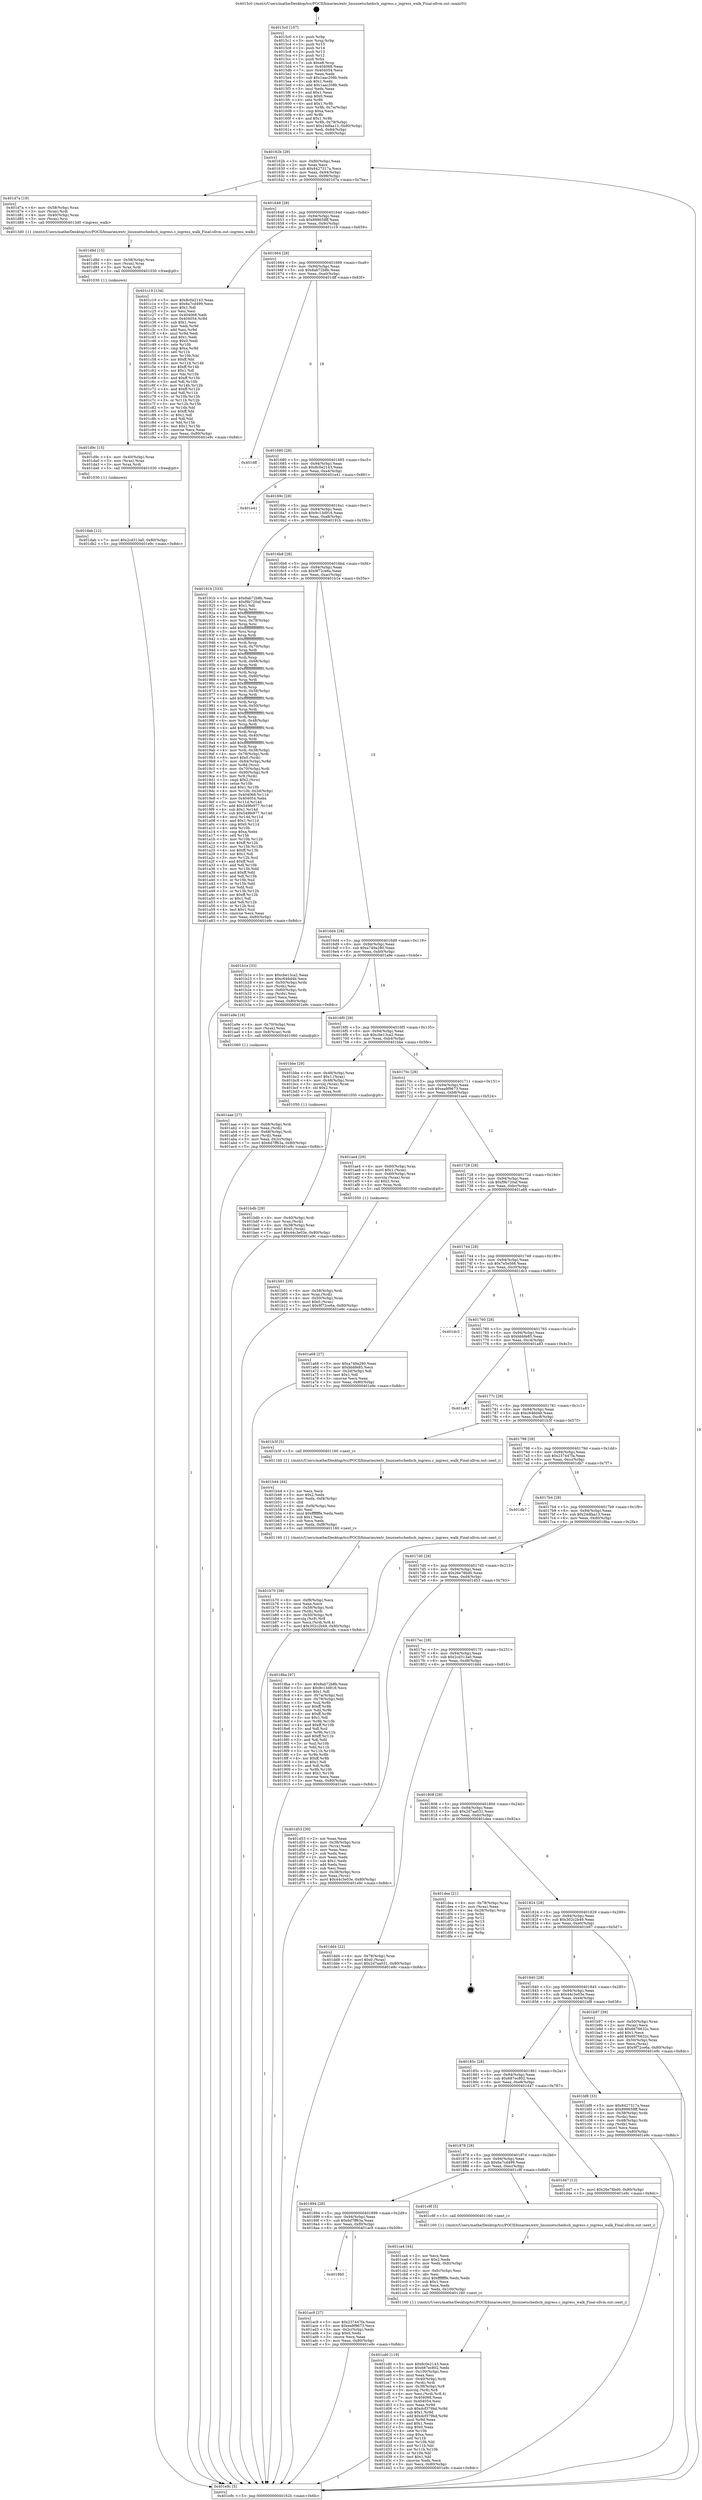 digraph "0x4015c0" {
  label = "0x4015c0 (/mnt/c/Users/mathe/Desktop/tcc/POCII/binaries/extr_linuxnetschedsch_ingress.c_ingress_walk_Final-ollvm.out::main(0))"
  labelloc = "t"
  node[shape=record]

  Entry [label="",width=0.3,height=0.3,shape=circle,fillcolor=black,style=filled]
  "0x40162b" [label="{
     0x40162b [29]\l
     | [instrs]\l
     &nbsp;&nbsp;0x40162b \<+3\>: mov -0x80(%rbp),%eax\l
     &nbsp;&nbsp;0x40162e \<+2\>: mov %eax,%ecx\l
     &nbsp;&nbsp;0x401630 \<+6\>: sub $0x8427317a,%ecx\l
     &nbsp;&nbsp;0x401636 \<+6\>: mov %eax,-0x94(%rbp)\l
     &nbsp;&nbsp;0x40163c \<+6\>: mov %ecx,-0x98(%rbp)\l
     &nbsp;&nbsp;0x401642 \<+6\>: je 0000000000401d7a \<main+0x7ba\>\l
  }"]
  "0x401d7a" [label="{
     0x401d7a [19]\l
     | [instrs]\l
     &nbsp;&nbsp;0x401d7a \<+4\>: mov -0x58(%rbp),%rax\l
     &nbsp;&nbsp;0x401d7e \<+3\>: mov (%rax),%rdi\l
     &nbsp;&nbsp;0x401d81 \<+4\>: mov -0x40(%rbp),%rax\l
     &nbsp;&nbsp;0x401d85 \<+3\>: mov (%rax),%rsi\l
     &nbsp;&nbsp;0x401d88 \<+5\>: call 00000000004013d0 \<ingress_walk\>\l
     | [calls]\l
     &nbsp;&nbsp;0x4013d0 \{1\} (/mnt/c/Users/mathe/Desktop/tcc/POCII/binaries/extr_linuxnetschedsch_ingress.c_ingress_walk_Final-ollvm.out::ingress_walk)\l
  }"]
  "0x401648" [label="{
     0x401648 [28]\l
     | [instrs]\l
     &nbsp;&nbsp;0x401648 \<+5\>: jmp 000000000040164d \<main+0x8d\>\l
     &nbsp;&nbsp;0x40164d \<+6\>: mov -0x94(%rbp),%eax\l
     &nbsp;&nbsp;0x401653 \<+5\>: sub $0x899659ff,%eax\l
     &nbsp;&nbsp;0x401658 \<+6\>: mov %eax,-0x9c(%rbp)\l
     &nbsp;&nbsp;0x40165e \<+6\>: je 0000000000401c19 \<main+0x659\>\l
  }"]
  Exit [label="",width=0.3,height=0.3,shape=circle,fillcolor=black,style=filled,peripheries=2]
  "0x401c19" [label="{
     0x401c19 [134]\l
     | [instrs]\l
     &nbsp;&nbsp;0x401c19 \<+5\>: mov $0x8c0e2143,%eax\l
     &nbsp;&nbsp;0x401c1e \<+5\>: mov $0x6a7cd499,%ecx\l
     &nbsp;&nbsp;0x401c23 \<+2\>: mov $0x1,%dl\l
     &nbsp;&nbsp;0x401c25 \<+2\>: xor %esi,%esi\l
     &nbsp;&nbsp;0x401c27 \<+7\>: mov 0x404068,%edi\l
     &nbsp;&nbsp;0x401c2e \<+8\>: mov 0x404054,%r8d\l
     &nbsp;&nbsp;0x401c36 \<+3\>: sub $0x1,%esi\l
     &nbsp;&nbsp;0x401c39 \<+3\>: mov %edi,%r9d\l
     &nbsp;&nbsp;0x401c3c \<+3\>: add %esi,%r9d\l
     &nbsp;&nbsp;0x401c3f \<+4\>: imul %r9d,%edi\l
     &nbsp;&nbsp;0x401c43 \<+3\>: and $0x1,%edi\l
     &nbsp;&nbsp;0x401c46 \<+3\>: cmp $0x0,%edi\l
     &nbsp;&nbsp;0x401c49 \<+4\>: sete %r10b\l
     &nbsp;&nbsp;0x401c4d \<+4\>: cmp $0xa,%r8d\l
     &nbsp;&nbsp;0x401c51 \<+4\>: setl %r11b\l
     &nbsp;&nbsp;0x401c55 \<+3\>: mov %r10b,%bl\l
     &nbsp;&nbsp;0x401c58 \<+3\>: xor $0xff,%bl\l
     &nbsp;&nbsp;0x401c5b \<+3\>: mov %r11b,%r14b\l
     &nbsp;&nbsp;0x401c5e \<+4\>: xor $0xff,%r14b\l
     &nbsp;&nbsp;0x401c62 \<+3\>: xor $0x1,%dl\l
     &nbsp;&nbsp;0x401c65 \<+3\>: mov %bl,%r15b\l
     &nbsp;&nbsp;0x401c68 \<+4\>: and $0xff,%r15b\l
     &nbsp;&nbsp;0x401c6c \<+3\>: and %dl,%r10b\l
     &nbsp;&nbsp;0x401c6f \<+3\>: mov %r14b,%r12b\l
     &nbsp;&nbsp;0x401c72 \<+4\>: and $0xff,%r12b\l
     &nbsp;&nbsp;0x401c76 \<+3\>: and %dl,%r11b\l
     &nbsp;&nbsp;0x401c79 \<+3\>: or %r10b,%r15b\l
     &nbsp;&nbsp;0x401c7c \<+3\>: or %r11b,%r12b\l
     &nbsp;&nbsp;0x401c7f \<+3\>: xor %r12b,%r15b\l
     &nbsp;&nbsp;0x401c82 \<+3\>: or %r14b,%bl\l
     &nbsp;&nbsp;0x401c85 \<+3\>: xor $0xff,%bl\l
     &nbsp;&nbsp;0x401c88 \<+3\>: or $0x1,%dl\l
     &nbsp;&nbsp;0x401c8b \<+2\>: and %dl,%bl\l
     &nbsp;&nbsp;0x401c8d \<+3\>: or %bl,%r15b\l
     &nbsp;&nbsp;0x401c90 \<+4\>: test $0x1,%r15b\l
     &nbsp;&nbsp;0x401c94 \<+3\>: cmovne %ecx,%eax\l
     &nbsp;&nbsp;0x401c97 \<+3\>: mov %eax,-0x80(%rbp)\l
     &nbsp;&nbsp;0x401c9a \<+5\>: jmp 0000000000401e9c \<main+0x8dc\>\l
  }"]
  "0x401664" [label="{
     0x401664 [28]\l
     | [instrs]\l
     &nbsp;&nbsp;0x401664 \<+5\>: jmp 0000000000401669 \<main+0xa9\>\l
     &nbsp;&nbsp;0x401669 \<+6\>: mov -0x94(%rbp),%eax\l
     &nbsp;&nbsp;0x40166f \<+5\>: sub $0x8ab72b8b,%eax\l
     &nbsp;&nbsp;0x401674 \<+6\>: mov %eax,-0xa0(%rbp)\l
     &nbsp;&nbsp;0x40167a \<+6\>: je 0000000000401dff \<main+0x83f\>\l
  }"]
  "0x401dab" [label="{
     0x401dab [12]\l
     | [instrs]\l
     &nbsp;&nbsp;0x401dab \<+7\>: movl $0x2cd313a0,-0x80(%rbp)\l
     &nbsp;&nbsp;0x401db2 \<+5\>: jmp 0000000000401e9c \<main+0x8dc\>\l
  }"]
  "0x401dff" [label="{
     0x401dff\l
  }", style=dashed]
  "0x401680" [label="{
     0x401680 [28]\l
     | [instrs]\l
     &nbsp;&nbsp;0x401680 \<+5\>: jmp 0000000000401685 \<main+0xc5\>\l
     &nbsp;&nbsp;0x401685 \<+6\>: mov -0x94(%rbp),%eax\l
     &nbsp;&nbsp;0x40168b \<+5\>: sub $0x8c0e2143,%eax\l
     &nbsp;&nbsp;0x401690 \<+6\>: mov %eax,-0xa4(%rbp)\l
     &nbsp;&nbsp;0x401696 \<+6\>: je 0000000000401e41 \<main+0x881\>\l
  }"]
  "0x401d9c" [label="{
     0x401d9c [15]\l
     | [instrs]\l
     &nbsp;&nbsp;0x401d9c \<+4\>: mov -0x40(%rbp),%rax\l
     &nbsp;&nbsp;0x401da0 \<+3\>: mov (%rax),%rax\l
     &nbsp;&nbsp;0x401da3 \<+3\>: mov %rax,%rdi\l
     &nbsp;&nbsp;0x401da6 \<+5\>: call 0000000000401030 \<free@plt\>\l
     | [calls]\l
     &nbsp;&nbsp;0x401030 \{1\} (unknown)\l
  }"]
  "0x401e41" [label="{
     0x401e41\l
  }", style=dashed]
  "0x40169c" [label="{
     0x40169c [28]\l
     | [instrs]\l
     &nbsp;&nbsp;0x40169c \<+5\>: jmp 00000000004016a1 \<main+0xe1\>\l
     &nbsp;&nbsp;0x4016a1 \<+6\>: mov -0x94(%rbp),%eax\l
     &nbsp;&nbsp;0x4016a7 \<+5\>: sub $0x9c13d916,%eax\l
     &nbsp;&nbsp;0x4016ac \<+6\>: mov %eax,-0xa8(%rbp)\l
     &nbsp;&nbsp;0x4016b2 \<+6\>: je 000000000040191b \<main+0x35b\>\l
  }"]
  "0x401d8d" [label="{
     0x401d8d [15]\l
     | [instrs]\l
     &nbsp;&nbsp;0x401d8d \<+4\>: mov -0x58(%rbp),%rax\l
     &nbsp;&nbsp;0x401d91 \<+3\>: mov (%rax),%rax\l
     &nbsp;&nbsp;0x401d94 \<+3\>: mov %rax,%rdi\l
     &nbsp;&nbsp;0x401d97 \<+5\>: call 0000000000401030 \<free@plt\>\l
     | [calls]\l
     &nbsp;&nbsp;0x401030 \{1\} (unknown)\l
  }"]
  "0x40191b" [label="{
     0x40191b [333]\l
     | [instrs]\l
     &nbsp;&nbsp;0x40191b \<+5\>: mov $0x8ab72b8b,%eax\l
     &nbsp;&nbsp;0x401920 \<+5\>: mov $0xf9b720af,%ecx\l
     &nbsp;&nbsp;0x401925 \<+2\>: mov $0x1,%dl\l
     &nbsp;&nbsp;0x401927 \<+3\>: mov %rsp,%rsi\l
     &nbsp;&nbsp;0x40192a \<+4\>: add $0xfffffffffffffff0,%rsi\l
     &nbsp;&nbsp;0x40192e \<+3\>: mov %rsi,%rsp\l
     &nbsp;&nbsp;0x401931 \<+4\>: mov %rsi,-0x78(%rbp)\l
     &nbsp;&nbsp;0x401935 \<+3\>: mov %rsp,%rsi\l
     &nbsp;&nbsp;0x401938 \<+4\>: add $0xfffffffffffffff0,%rsi\l
     &nbsp;&nbsp;0x40193c \<+3\>: mov %rsi,%rsp\l
     &nbsp;&nbsp;0x40193f \<+3\>: mov %rsp,%rdi\l
     &nbsp;&nbsp;0x401942 \<+4\>: add $0xfffffffffffffff0,%rdi\l
     &nbsp;&nbsp;0x401946 \<+3\>: mov %rdi,%rsp\l
     &nbsp;&nbsp;0x401949 \<+4\>: mov %rdi,-0x70(%rbp)\l
     &nbsp;&nbsp;0x40194d \<+3\>: mov %rsp,%rdi\l
     &nbsp;&nbsp;0x401950 \<+4\>: add $0xfffffffffffffff0,%rdi\l
     &nbsp;&nbsp;0x401954 \<+3\>: mov %rdi,%rsp\l
     &nbsp;&nbsp;0x401957 \<+4\>: mov %rdi,-0x68(%rbp)\l
     &nbsp;&nbsp;0x40195b \<+3\>: mov %rsp,%rdi\l
     &nbsp;&nbsp;0x40195e \<+4\>: add $0xfffffffffffffff0,%rdi\l
     &nbsp;&nbsp;0x401962 \<+3\>: mov %rdi,%rsp\l
     &nbsp;&nbsp;0x401965 \<+4\>: mov %rdi,-0x60(%rbp)\l
     &nbsp;&nbsp;0x401969 \<+3\>: mov %rsp,%rdi\l
     &nbsp;&nbsp;0x40196c \<+4\>: add $0xfffffffffffffff0,%rdi\l
     &nbsp;&nbsp;0x401970 \<+3\>: mov %rdi,%rsp\l
     &nbsp;&nbsp;0x401973 \<+4\>: mov %rdi,-0x58(%rbp)\l
     &nbsp;&nbsp;0x401977 \<+3\>: mov %rsp,%rdi\l
     &nbsp;&nbsp;0x40197a \<+4\>: add $0xfffffffffffffff0,%rdi\l
     &nbsp;&nbsp;0x40197e \<+3\>: mov %rdi,%rsp\l
     &nbsp;&nbsp;0x401981 \<+4\>: mov %rdi,-0x50(%rbp)\l
     &nbsp;&nbsp;0x401985 \<+3\>: mov %rsp,%rdi\l
     &nbsp;&nbsp;0x401988 \<+4\>: add $0xfffffffffffffff0,%rdi\l
     &nbsp;&nbsp;0x40198c \<+3\>: mov %rdi,%rsp\l
     &nbsp;&nbsp;0x40198f \<+4\>: mov %rdi,-0x48(%rbp)\l
     &nbsp;&nbsp;0x401993 \<+3\>: mov %rsp,%rdi\l
     &nbsp;&nbsp;0x401996 \<+4\>: add $0xfffffffffffffff0,%rdi\l
     &nbsp;&nbsp;0x40199a \<+3\>: mov %rdi,%rsp\l
     &nbsp;&nbsp;0x40199d \<+4\>: mov %rdi,-0x40(%rbp)\l
     &nbsp;&nbsp;0x4019a1 \<+3\>: mov %rsp,%rdi\l
     &nbsp;&nbsp;0x4019a4 \<+4\>: add $0xfffffffffffffff0,%rdi\l
     &nbsp;&nbsp;0x4019a8 \<+3\>: mov %rdi,%rsp\l
     &nbsp;&nbsp;0x4019ab \<+4\>: mov %rdi,-0x38(%rbp)\l
     &nbsp;&nbsp;0x4019af \<+4\>: mov -0x78(%rbp),%rdi\l
     &nbsp;&nbsp;0x4019b3 \<+6\>: movl $0x0,(%rdi)\l
     &nbsp;&nbsp;0x4019b9 \<+7\>: mov -0x84(%rbp),%r8d\l
     &nbsp;&nbsp;0x4019c0 \<+3\>: mov %r8d,(%rsi)\l
     &nbsp;&nbsp;0x4019c3 \<+4\>: mov -0x70(%rbp),%rdi\l
     &nbsp;&nbsp;0x4019c7 \<+7\>: mov -0x90(%rbp),%r9\l
     &nbsp;&nbsp;0x4019ce \<+3\>: mov %r9,(%rdi)\l
     &nbsp;&nbsp;0x4019d1 \<+3\>: cmpl $0x2,(%rsi)\l
     &nbsp;&nbsp;0x4019d4 \<+4\>: setne %r10b\l
     &nbsp;&nbsp;0x4019d8 \<+4\>: and $0x1,%r10b\l
     &nbsp;&nbsp;0x4019dc \<+4\>: mov %r10b,-0x2d(%rbp)\l
     &nbsp;&nbsp;0x4019e0 \<+8\>: mov 0x404068,%r11d\l
     &nbsp;&nbsp;0x4019e8 \<+7\>: mov 0x404054,%ebx\l
     &nbsp;&nbsp;0x4019ef \<+3\>: mov %r11d,%r14d\l
     &nbsp;&nbsp;0x4019f2 \<+7\>: add $0x549fe977,%r14d\l
     &nbsp;&nbsp;0x4019f9 \<+4\>: sub $0x1,%r14d\l
     &nbsp;&nbsp;0x4019fd \<+7\>: sub $0x549fe977,%r14d\l
     &nbsp;&nbsp;0x401a04 \<+4\>: imul %r14d,%r11d\l
     &nbsp;&nbsp;0x401a08 \<+4\>: and $0x1,%r11d\l
     &nbsp;&nbsp;0x401a0c \<+4\>: cmp $0x0,%r11d\l
     &nbsp;&nbsp;0x401a10 \<+4\>: sete %r10b\l
     &nbsp;&nbsp;0x401a14 \<+3\>: cmp $0xa,%ebx\l
     &nbsp;&nbsp;0x401a17 \<+4\>: setl %r15b\l
     &nbsp;&nbsp;0x401a1b \<+3\>: mov %r10b,%r12b\l
     &nbsp;&nbsp;0x401a1e \<+4\>: xor $0xff,%r12b\l
     &nbsp;&nbsp;0x401a22 \<+3\>: mov %r15b,%r13b\l
     &nbsp;&nbsp;0x401a25 \<+4\>: xor $0xff,%r13b\l
     &nbsp;&nbsp;0x401a29 \<+3\>: xor $0x1,%dl\l
     &nbsp;&nbsp;0x401a2c \<+3\>: mov %r12b,%sil\l
     &nbsp;&nbsp;0x401a2f \<+4\>: and $0xff,%sil\l
     &nbsp;&nbsp;0x401a33 \<+3\>: and %dl,%r10b\l
     &nbsp;&nbsp;0x401a36 \<+3\>: mov %r13b,%dil\l
     &nbsp;&nbsp;0x401a39 \<+4\>: and $0xff,%dil\l
     &nbsp;&nbsp;0x401a3d \<+3\>: and %dl,%r15b\l
     &nbsp;&nbsp;0x401a40 \<+3\>: or %r10b,%sil\l
     &nbsp;&nbsp;0x401a43 \<+3\>: or %r15b,%dil\l
     &nbsp;&nbsp;0x401a46 \<+3\>: xor %dil,%sil\l
     &nbsp;&nbsp;0x401a49 \<+3\>: or %r13b,%r12b\l
     &nbsp;&nbsp;0x401a4c \<+4\>: xor $0xff,%r12b\l
     &nbsp;&nbsp;0x401a50 \<+3\>: or $0x1,%dl\l
     &nbsp;&nbsp;0x401a53 \<+3\>: and %dl,%r12b\l
     &nbsp;&nbsp;0x401a56 \<+3\>: or %r12b,%sil\l
     &nbsp;&nbsp;0x401a59 \<+4\>: test $0x1,%sil\l
     &nbsp;&nbsp;0x401a5d \<+3\>: cmovne %ecx,%eax\l
     &nbsp;&nbsp;0x401a60 \<+3\>: mov %eax,-0x80(%rbp)\l
     &nbsp;&nbsp;0x401a63 \<+5\>: jmp 0000000000401e9c \<main+0x8dc\>\l
  }"]
  "0x4016b8" [label="{
     0x4016b8 [28]\l
     | [instrs]\l
     &nbsp;&nbsp;0x4016b8 \<+5\>: jmp 00000000004016bd \<main+0xfd\>\l
     &nbsp;&nbsp;0x4016bd \<+6\>: mov -0x94(%rbp),%eax\l
     &nbsp;&nbsp;0x4016c3 \<+5\>: sub $0x9f72ce6a,%eax\l
     &nbsp;&nbsp;0x4016c8 \<+6\>: mov %eax,-0xac(%rbp)\l
     &nbsp;&nbsp;0x4016ce \<+6\>: je 0000000000401b1e \<main+0x55e\>\l
  }"]
  "0x401cd0" [label="{
     0x401cd0 [119]\l
     | [instrs]\l
     &nbsp;&nbsp;0x401cd0 \<+5\>: mov $0x8c0e2143,%ecx\l
     &nbsp;&nbsp;0x401cd5 \<+5\>: mov $0x687ec802,%edx\l
     &nbsp;&nbsp;0x401cda \<+6\>: mov -0x100(%rbp),%esi\l
     &nbsp;&nbsp;0x401ce0 \<+3\>: imul %eax,%esi\l
     &nbsp;&nbsp;0x401ce3 \<+4\>: mov -0x40(%rbp),%rdi\l
     &nbsp;&nbsp;0x401ce7 \<+3\>: mov (%rdi),%rdi\l
     &nbsp;&nbsp;0x401cea \<+4\>: mov -0x38(%rbp),%r8\l
     &nbsp;&nbsp;0x401cee \<+3\>: movslq (%r8),%r8\l
     &nbsp;&nbsp;0x401cf1 \<+4\>: mov %esi,(%rdi,%r8,4)\l
     &nbsp;&nbsp;0x401cf5 \<+7\>: mov 0x404068,%eax\l
     &nbsp;&nbsp;0x401cfc \<+7\>: mov 0x404054,%esi\l
     &nbsp;&nbsp;0x401d03 \<+3\>: mov %eax,%r9d\l
     &nbsp;&nbsp;0x401d06 \<+7\>: sub $0xdcf379bd,%r9d\l
     &nbsp;&nbsp;0x401d0d \<+4\>: sub $0x1,%r9d\l
     &nbsp;&nbsp;0x401d11 \<+7\>: add $0xdcf379bd,%r9d\l
     &nbsp;&nbsp;0x401d18 \<+4\>: imul %r9d,%eax\l
     &nbsp;&nbsp;0x401d1c \<+3\>: and $0x1,%eax\l
     &nbsp;&nbsp;0x401d1f \<+3\>: cmp $0x0,%eax\l
     &nbsp;&nbsp;0x401d22 \<+4\>: sete %r10b\l
     &nbsp;&nbsp;0x401d26 \<+3\>: cmp $0xa,%esi\l
     &nbsp;&nbsp;0x401d29 \<+4\>: setl %r11b\l
     &nbsp;&nbsp;0x401d2d \<+3\>: mov %r10b,%bl\l
     &nbsp;&nbsp;0x401d30 \<+3\>: and %r11b,%bl\l
     &nbsp;&nbsp;0x401d33 \<+3\>: xor %r11b,%r10b\l
     &nbsp;&nbsp;0x401d36 \<+3\>: or %r10b,%bl\l
     &nbsp;&nbsp;0x401d39 \<+3\>: test $0x1,%bl\l
     &nbsp;&nbsp;0x401d3c \<+3\>: cmovne %edx,%ecx\l
     &nbsp;&nbsp;0x401d3f \<+3\>: mov %ecx,-0x80(%rbp)\l
     &nbsp;&nbsp;0x401d42 \<+5\>: jmp 0000000000401e9c \<main+0x8dc\>\l
  }"]
  "0x401b1e" [label="{
     0x401b1e [33]\l
     | [instrs]\l
     &nbsp;&nbsp;0x401b1e \<+5\>: mov $0xcbe13ca2,%eax\l
     &nbsp;&nbsp;0x401b23 \<+5\>: mov $0xc646d4b,%ecx\l
     &nbsp;&nbsp;0x401b28 \<+4\>: mov -0x50(%rbp),%rdx\l
     &nbsp;&nbsp;0x401b2c \<+2\>: mov (%rdx),%esi\l
     &nbsp;&nbsp;0x401b2e \<+4\>: mov -0x60(%rbp),%rdx\l
     &nbsp;&nbsp;0x401b32 \<+2\>: cmp (%rdx),%esi\l
     &nbsp;&nbsp;0x401b34 \<+3\>: cmovl %ecx,%eax\l
     &nbsp;&nbsp;0x401b37 \<+3\>: mov %eax,-0x80(%rbp)\l
     &nbsp;&nbsp;0x401b3a \<+5\>: jmp 0000000000401e9c \<main+0x8dc\>\l
  }"]
  "0x4016d4" [label="{
     0x4016d4 [28]\l
     | [instrs]\l
     &nbsp;&nbsp;0x4016d4 \<+5\>: jmp 00000000004016d9 \<main+0x119\>\l
     &nbsp;&nbsp;0x4016d9 \<+6\>: mov -0x94(%rbp),%eax\l
     &nbsp;&nbsp;0x4016df \<+5\>: sub $0xa749a280,%eax\l
     &nbsp;&nbsp;0x4016e4 \<+6\>: mov %eax,-0xb0(%rbp)\l
     &nbsp;&nbsp;0x4016ea \<+6\>: je 0000000000401a9e \<main+0x4de\>\l
  }"]
  "0x401ca4" [label="{
     0x401ca4 [44]\l
     | [instrs]\l
     &nbsp;&nbsp;0x401ca4 \<+2\>: xor %ecx,%ecx\l
     &nbsp;&nbsp;0x401ca6 \<+5\>: mov $0x2,%edx\l
     &nbsp;&nbsp;0x401cab \<+6\>: mov %edx,-0xfc(%rbp)\l
     &nbsp;&nbsp;0x401cb1 \<+1\>: cltd\l
     &nbsp;&nbsp;0x401cb2 \<+6\>: mov -0xfc(%rbp),%esi\l
     &nbsp;&nbsp;0x401cb8 \<+2\>: idiv %esi\l
     &nbsp;&nbsp;0x401cba \<+6\>: imul $0xfffffffe,%edx,%edx\l
     &nbsp;&nbsp;0x401cc0 \<+3\>: sub $0x1,%ecx\l
     &nbsp;&nbsp;0x401cc3 \<+2\>: sub %ecx,%edx\l
     &nbsp;&nbsp;0x401cc5 \<+6\>: mov %edx,-0x100(%rbp)\l
     &nbsp;&nbsp;0x401ccb \<+5\>: call 0000000000401160 \<next_i\>\l
     | [calls]\l
     &nbsp;&nbsp;0x401160 \{1\} (/mnt/c/Users/mathe/Desktop/tcc/POCII/binaries/extr_linuxnetschedsch_ingress.c_ingress_walk_Final-ollvm.out::next_i)\l
  }"]
  "0x401a9e" [label="{
     0x401a9e [16]\l
     | [instrs]\l
     &nbsp;&nbsp;0x401a9e \<+4\>: mov -0x70(%rbp),%rax\l
     &nbsp;&nbsp;0x401aa2 \<+3\>: mov (%rax),%rax\l
     &nbsp;&nbsp;0x401aa5 \<+4\>: mov 0x8(%rax),%rdi\l
     &nbsp;&nbsp;0x401aa9 \<+5\>: call 0000000000401060 \<atoi@plt\>\l
     | [calls]\l
     &nbsp;&nbsp;0x401060 \{1\} (unknown)\l
  }"]
  "0x4016f0" [label="{
     0x4016f0 [28]\l
     | [instrs]\l
     &nbsp;&nbsp;0x4016f0 \<+5\>: jmp 00000000004016f5 \<main+0x135\>\l
     &nbsp;&nbsp;0x4016f5 \<+6\>: mov -0x94(%rbp),%eax\l
     &nbsp;&nbsp;0x4016fb \<+5\>: sub $0xcbe13ca2,%eax\l
     &nbsp;&nbsp;0x401700 \<+6\>: mov %eax,-0xb4(%rbp)\l
     &nbsp;&nbsp;0x401706 \<+6\>: je 0000000000401bbe \<main+0x5fe\>\l
  }"]
  "0x401bdb" [label="{
     0x401bdb [29]\l
     | [instrs]\l
     &nbsp;&nbsp;0x401bdb \<+4\>: mov -0x40(%rbp),%rdi\l
     &nbsp;&nbsp;0x401bdf \<+3\>: mov %rax,(%rdi)\l
     &nbsp;&nbsp;0x401be2 \<+4\>: mov -0x38(%rbp),%rax\l
     &nbsp;&nbsp;0x401be6 \<+6\>: movl $0x0,(%rax)\l
     &nbsp;&nbsp;0x401bec \<+7\>: movl $0x44c3e03e,-0x80(%rbp)\l
     &nbsp;&nbsp;0x401bf3 \<+5\>: jmp 0000000000401e9c \<main+0x8dc\>\l
  }"]
  "0x401bbe" [label="{
     0x401bbe [29]\l
     | [instrs]\l
     &nbsp;&nbsp;0x401bbe \<+4\>: mov -0x48(%rbp),%rax\l
     &nbsp;&nbsp;0x401bc2 \<+6\>: movl $0x1,(%rax)\l
     &nbsp;&nbsp;0x401bc8 \<+4\>: mov -0x48(%rbp),%rax\l
     &nbsp;&nbsp;0x401bcc \<+3\>: movslq (%rax),%rax\l
     &nbsp;&nbsp;0x401bcf \<+4\>: shl $0x2,%rax\l
     &nbsp;&nbsp;0x401bd3 \<+3\>: mov %rax,%rdi\l
     &nbsp;&nbsp;0x401bd6 \<+5\>: call 0000000000401050 \<malloc@plt\>\l
     | [calls]\l
     &nbsp;&nbsp;0x401050 \{1\} (unknown)\l
  }"]
  "0x40170c" [label="{
     0x40170c [28]\l
     | [instrs]\l
     &nbsp;&nbsp;0x40170c \<+5\>: jmp 0000000000401711 \<main+0x151\>\l
     &nbsp;&nbsp;0x401711 \<+6\>: mov -0x94(%rbp),%eax\l
     &nbsp;&nbsp;0x401717 \<+5\>: sub $0xea9f9673,%eax\l
     &nbsp;&nbsp;0x40171c \<+6\>: mov %eax,-0xb8(%rbp)\l
     &nbsp;&nbsp;0x401722 \<+6\>: je 0000000000401ae4 \<main+0x524\>\l
  }"]
  "0x401b70" [label="{
     0x401b70 [39]\l
     | [instrs]\l
     &nbsp;&nbsp;0x401b70 \<+6\>: mov -0xf8(%rbp),%ecx\l
     &nbsp;&nbsp;0x401b76 \<+3\>: imul %eax,%ecx\l
     &nbsp;&nbsp;0x401b79 \<+4\>: mov -0x58(%rbp),%rdi\l
     &nbsp;&nbsp;0x401b7d \<+3\>: mov (%rdi),%rdi\l
     &nbsp;&nbsp;0x401b80 \<+4\>: mov -0x50(%rbp),%r8\l
     &nbsp;&nbsp;0x401b84 \<+3\>: movslq (%r8),%r8\l
     &nbsp;&nbsp;0x401b87 \<+4\>: mov %ecx,(%rdi,%r8,4)\l
     &nbsp;&nbsp;0x401b8b \<+7\>: movl $0x302c2b49,-0x80(%rbp)\l
     &nbsp;&nbsp;0x401b92 \<+5\>: jmp 0000000000401e9c \<main+0x8dc\>\l
  }"]
  "0x401ae4" [label="{
     0x401ae4 [29]\l
     | [instrs]\l
     &nbsp;&nbsp;0x401ae4 \<+4\>: mov -0x60(%rbp),%rax\l
     &nbsp;&nbsp;0x401ae8 \<+6\>: movl $0x1,(%rax)\l
     &nbsp;&nbsp;0x401aee \<+4\>: mov -0x60(%rbp),%rax\l
     &nbsp;&nbsp;0x401af2 \<+3\>: movslq (%rax),%rax\l
     &nbsp;&nbsp;0x401af5 \<+4\>: shl $0x2,%rax\l
     &nbsp;&nbsp;0x401af9 \<+3\>: mov %rax,%rdi\l
     &nbsp;&nbsp;0x401afc \<+5\>: call 0000000000401050 \<malloc@plt\>\l
     | [calls]\l
     &nbsp;&nbsp;0x401050 \{1\} (unknown)\l
  }"]
  "0x401728" [label="{
     0x401728 [28]\l
     | [instrs]\l
     &nbsp;&nbsp;0x401728 \<+5\>: jmp 000000000040172d \<main+0x16d\>\l
     &nbsp;&nbsp;0x40172d \<+6\>: mov -0x94(%rbp),%eax\l
     &nbsp;&nbsp;0x401733 \<+5\>: sub $0xf9b720af,%eax\l
     &nbsp;&nbsp;0x401738 \<+6\>: mov %eax,-0xbc(%rbp)\l
     &nbsp;&nbsp;0x40173e \<+6\>: je 0000000000401a68 \<main+0x4a8\>\l
  }"]
  "0x401b44" [label="{
     0x401b44 [44]\l
     | [instrs]\l
     &nbsp;&nbsp;0x401b44 \<+2\>: xor %ecx,%ecx\l
     &nbsp;&nbsp;0x401b46 \<+5\>: mov $0x2,%edx\l
     &nbsp;&nbsp;0x401b4b \<+6\>: mov %edx,-0xf4(%rbp)\l
     &nbsp;&nbsp;0x401b51 \<+1\>: cltd\l
     &nbsp;&nbsp;0x401b52 \<+6\>: mov -0xf4(%rbp),%esi\l
     &nbsp;&nbsp;0x401b58 \<+2\>: idiv %esi\l
     &nbsp;&nbsp;0x401b5a \<+6\>: imul $0xfffffffe,%edx,%edx\l
     &nbsp;&nbsp;0x401b60 \<+3\>: sub $0x1,%ecx\l
     &nbsp;&nbsp;0x401b63 \<+2\>: sub %ecx,%edx\l
     &nbsp;&nbsp;0x401b65 \<+6\>: mov %edx,-0xf8(%rbp)\l
     &nbsp;&nbsp;0x401b6b \<+5\>: call 0000000000401160 \<next_i\>\l
     | [calls]\l
     &nbsp;&nbsp;0x401160 \{1\} (/mnt/c/Users/mathe/Desktop/tcc/POCII/binaries/extr_linuxnetschedsch_ingress.c_ingress_walk_Final-ollvm.out::next_i)\l
  }"]
  "0x401a68" [label="{
     0x401a68 [27]\l
     | [instrs]\l
     &nbsp;&nbsp;0x401a68 \<+5\>: mov $0xa749a280,%eax\l
     &nbsp;&nbsp;0x401a6d \<+5\>: mov $0xbbbfe85,%ecx\l
     &nbsp;&nbsp;0x401a72 \<+3\>: mov -0x2d(%rbp),%dl\l
     &nbsp;&nbsp;0x401a75 \<+3\>: test $0x1,%dl\l
     &nbsp;&nbsp;0x401a78 \<+3\>: cmovne %ecx,%eax\l
     &nbsp;&nbsp;0x401a7b \<+3\>: mov %eax,-0x80(%rbp)\l
     &nbsp;&nbsp;0x401a7e \<+5\>: jmp 0000000000401e9c \<main+0x8dc\>\l
  }"]
  "0x401744" [label="{
     0x401744 [28]\l
     | [instrs]\l
     &nbsp;&nbsp;0x401744 \<+5\>: jmp 0000000000401749 \<main+0x189\>\l
     &nbsp;&nbsp;0x401749 \<+6\>: mov -0x94(%rbp),%eax\l
     &nbsp;&nbsp;0x40174f \<+5\>: sub $0x7e5e566,%eax\l
     &nbsp;&nbsp;0x401754 \<+6\>: mov %eax,-0xc0(%rbp)\l
     &nbsp;&nbsp;0x40175a \<+6\>: je 0000000000401dc3 \<main+0x803\>\l
  }"]
  "0x401b01" [label="{
     0x401b01 [29]\l
     | [instrs]\l
     &nbsp;&nbsp;0x401b01 \<+4\>: mov -0x58(%rbp),%rdi\l
     &nbsp;&nbsp;0x401b05 \<+3\>: mov %rax,(%rdi)\l
     &nbsp;&nbsp;0x401b08 \<+4\>: mov -0x50(%rbp),%rax\l
     &nbsp;&nbsp;0x401b0c \<+6\>: movl $0x0,(%rax)\l
     &nbsp;&nbsp;0x401b12 \<+7\>: movl $0x9f72ce6a,-0x80(%rbp)\l
     &nbsp;&nbsp;0x401b19 \<+5\>: jmp 0000000000401e9c \<main+0x8dc\>\l
  }"]
  "0x401dc3" [label="{
     0x401dc3\l
  }", style=dashed]
  "0x401760" [label="{
     0x401760 [28]\l
     | [instrs]\l
     &nbsp;&nbsp;0x401760 \<+5\>: jmp 0000000000401765 \<main+0x1a5\>\l
     &nbsp;&nbsp;0x401765 \<+6\>: mov -0x94(%rbp),%eax\l
     &nbsp;&nbsp;0x40176b \<+5\>: sub $0xbbbfe85,%eax\l
     &nbsp;&nbsp;0x401770 \<+6\>: mov %eax,-0xc4(%rbp)\l
     &nbsp;&nbsp;0x401776 \<+6\>: je 0000000000401a83 \<main+0x4c3\>\l
  }"]
  "0x4018b0" [label="{
     0x4018b0\l
  }", style=dashed]
  "0x401a83" [label="{
     0x401a83\l
  }", style=dashed]
  "0x40177c" [label="{
     0x40177c [28]\l
     | [instrs]\l
     &nbsp;&nbsp;0x40177c \<+5\>: jmp 0000000000401781 \<main+0x1c1\>\l
     &nbsp;&nbsp;0x401781 \<+6\>: mov -0x94(%rbp),%eax\l
     &nbsp;&nbsp;0x401787 \<+5\>: sub $0xc646d4b,%eax\l
     &nbsp;&nbsp;0x40178c \<+6\>: mov %eax,-0xc8(%rbp)\l
     &nbsp;&nbsp;0x401792 \<+6\>: je 0000000000401b3f \<main+0x57f\>\l
  }"]
  "0x401ac9" [label="{
     0x401ac9 [27]\l
     | [instrs]\l
     &nbsp;&nbsp;0x401ac9 \<+5\>: mov $0x237447fa,%eax\l
     &nbsp;&nbsp;0x401ace \<+5\>: mov $0xea9f9673,%ecx\l
     &nbsp;&nbsp;0x401ad3 \<+3\>: mov -0x2c(%rbp),%edx\l
     &nbsp;&nbsp;0x401ad6 \<+3\>: cmp $0x0,%edx\l
     &nbsp;&nbsp;0x401ad9 \<+3\>: cmove %ecx,%eax\l
     &nbsp;&nbsp;0x401adc \<+3\>: mov %eax,-0x80(%rbp)\l
     &nbsp;&nbsp;0x401adf \<+5\>: jmp 0000000000401e9c \<main+0x8dc\>\l
  }"]
  "0x401b3f" [label="{
     0x401b3f [5]\l
     | [instrs]\l
     &nbsp;&nbsp;0x401b3f \<+5\>: call 0000000000401160 \<next_i\>\l
     | [calls]\l
     &nbsp;&nbsp;0x401160 \{1\} (/mnt/c/Users/mathe/Desktop/tcc/POCII/binaries/extr_linuxnetschedsch_ingress.c_ingress_walk_Final-ollvm.out::next_i)\l
  }"]
  "0x401798" [label="{
     0x401798 [28]\l
     | [instrs]\l
     &nbsp;&nbsp;0x401798 \<+5\>: jmp 000000000040179d \<main+0x1dd\>\l
     &nbsp;&nbsp;0x40179d \<+6\>: mov -0x94(%rbp),%eax\l
     &nbsp;&nbsp;0x4017a3 \<+5\>: sub $0x237447fa,%eax\l
     &nbsp;&nbsp;0x4017a8 \<+6\>: mov %eax,-0xcc(%rbp)\l
     &nbsp;&nbsp;0x4017ae \<+6\>: je 0000000000401db7 \<main+0x7f7\>\l
  }"]
  "0x401894" [label="{
     0x401894 [28]\l
     | [instrs]\l
     &nbsp;&nbsp;0x401894 \<+5\>: jmp 0000000000401899 \<main+0x2d9\>\l
     &nbsp;&nbsp;0x401899 \<+6\>: mov -0x94(%rbp),%eax\l
     &nbsp;&nbsp;0x40189f \<+5\>: sub $0x6d7ff63a,%eax\l
     &nbsp;&nbsp;0x4018a4 \<+6\>: mov %eax,-0xf0(%rbp)\l
     &nbsp;&nbsp;0x4018aa \<+6\>: je 0000000000401ac9 \<main+0x509\>\l
  }"]
  "0x401db7" [label="{
     0x401db7\l
  }", style=dashed]
  "0x4017b4" [label="{
     0x4017b4 [28]\l
     | [instrs]\l
     &nbsp;&nbsp;0x4017b4 \<+5\>: jmp 00000000004017b9 \<main+0x1f9\>\l
     &nbsp;&nbsp;0x4017b9 \<+6\>: mov -0x94(%rbp),%eax\l
     &nbsp;&nbsp;0x4017bf \<+5\>: sub $0x24dfaa13,%eax\l
     &nbsp;&nbsp;0x4017c4 \<+6\>: mov %eax,-0xd0(%rbp)\l
     &nbsp;&nbsp;0x4017ca \<+6\>: je 00000000004018ba \<main+0x2fa\>\l
  }"]
  "0x401c9f" [label="{
     0x401c9f [5]\l
     | [instrs]\l
     &nbsp;&nbsp;0x401c9f \<+5\>: call 0000000000401160 \<next_i\>\l
     | [calls]\l
     &nbsp;&nbsp;0x401160 \{1\} (/mnt/c/Users/mathe/Desktop/tcc/POCII/binaries/extr_linuxnetschedsch_ingress.c_ingress_walk_Final-ollvm.out::next_i)\l
  }"]
  "0x4018ba" [label="{
     0x4018ba [97]\l
     | [instrs]\l
     &nbsp;&nbsp;0x4018ba \<+5\>: mov $0x8ab72b8b,%eax\l
     &nbsp;&nbsp;0x4018bf \<+5\>: mov $0x9c13d916,%ecx\l
     &nbsp;&nbsp;0x4018c4 \<+2\>: mov $0x1,%dl\l
     &nbsp;&nbsp;0x4018c6 \<+4\>: mov -0x7a(%rbp),%sil\l
     &nbsp;&nbsp;0x4018ca \<+4\>: mov -0x79(%rbp),%dil\l
     &nbsp;&nbsp;0x4018ce \<+3\>: mov %sil,%r8b\l
     &nbsp;&nbsp;0x4018d1 \<+4\>: xor $0xff,%r8b\l
     &nbsp;&nbsp;0x4018d5 \<+3\>: mov %dil,%r9b\l
     &nbsp;&nbsp;0x4018d8 \<+4\>: xor $0xff,%r9b\l
     &nbsp;&nbsp;0x4018dc \<+3\>: xor $0x1,%dl\l
     &nbsp;&nbsp;0x4018df \<+3\>: mov %r8b,%r10b\l
     &nbsp;&nbsp;0x4018e2 \<+4\>: and $0xff,%r10b\l
     &nbsp;&nbsp;0x4018e6 \<+3\>: and %dl,%sil\l
     &nbsp;&nbsp;0x4018e9 \<+3\>: mov %r9b,%r11b\l
     &nbsp;&nbsp;0x4018ec \<+4\>: and $0xff,%r11b\l
     &nbsp;&nbsp;0x4018f0 \<+3\>: and %dl,%dil\l
     &nbsp;&nbsp;0x4018f3 \<+3\>: or %sil,%r10b\l
     &nbsp;&nbsp;0x4018f6 \<+3\>: or %dil,%r11b\l
     &nbsp;&nbsp;0x4018f9 \<+3\>: xor %r11b,%r10b\l
     &nbsp;&nbsp;0x4018fc \<+3\>: or %r9b,%r8b\l
     &nbsp;&nbsp;0x4018ff \<+4\>: xor $0xff,%r8b\l
     &nbsp;&nbsp;0x401903 \<+3\>: or $0x1,%dl\l
     &nbsp;&nbsp;0x401906 \<+3\>: and %dl,%r8b\l
     &nbsp;&nbsp;0x401909 \<+3\>: or %r8b,%r10b\l
     &nbsp;&nbsp;0x40190c \<+4\>: test $0x1,%r10b\l
     &nbsp;&nbsp;0x401910 \<+3\>: cmovne %ecx,%eax\l
     &nbsp;&nbsp;0x401913 \<+3\>: mov %eax,-0x80(%rbp)\l
     &nbsp;&nbsp;0x401916 \<+5\>: jmp 0000000000401e9c \<main+0x8dc\>\l
  }"]
  "0x4017d0" [label="{
     0x4017d0 [28]\l
     | [instrs]\l
     &nbsp;&nbsp;0x4017d0 \<+5\>: jmp 00000000004017d5 \<main+0x215\>\l
     &nbsp;&nbsp;0x4017d5 \<+6\>: mov -0x94(%rbp),%eax\l
     &nbsp;&nbsp;0x4017db \<+5\>: sub $0x26e78bd0,%eax\l
     &nbsp;&nbsp;0x4017e0 \<+6\>: mov %eax,-0xd4(%rbp)\l
     &nbsp;&nbsp;0x4017e6 \<+6\>: je 0000000000401d53 \<main+0x793\>\l
  }"]
  "0x401e9c" [label="{
     0x401e9c [5]\l
     | [instrs]\l
     &nbsp;&nbsp;0x401e9c \<+5\>: jmp 000000000040162b \<main+0x6b\>\l
  }"]
  "0x4015c0" [label="{
     0x4015c0 [107]\l
     | [instrs]\l
     &nbsp;&nbsp;0x4015c0 \<+1\>: push %rbp\l
     &nbsp;&nbsp;0x4015c1 \<+3\>: mov %rsp,%rbp\l
     &nbsp;&nbsp;0x4015c4 \<+2\>: push %r15\l
     &nbsp;&nbsp;0x4015c6 \<+2\>: push %r14\l
     &nbsp;&nbsp;0x4015c8 \<+2\>: push %r13\l
     &nbsp;&nbsp;0x4015ca \<+2\>: push %r12\l
     &nbsp;&nbsp;0x4015cc \<+1\>: push %rbx\l
     &nbsp;&nbsp;0x4015cd \<+7\>: sub $0xe8,%rsp\l
     &nbsp;&nbsp;0x4015d4 \<+7\>: mov 0x404068,%eax\l
     &nbsp;&nbsp;0x4015db \<+7\>: mov 0x404054,%ecx\l
     &nbsp;&nbsp;0x4015e2 \<+2\>: mov %eax,%edx\l
     &nbsp;&nbsp;0x4015e4 \<+6\>: sub $0x1aac208b,%edx\l
     &nbsp;&nbsp;0x4015ea \<+3\>: sub $0x1,%edx\l
     &nbsp;&nbsp;0x4015ed \<+6\>: add $0x1aac208b,%edx\l
     &nbsp;&nbsp;0x4015f3 \<+3\>: imul %edx,%eax\l
     &nbsp;&nbsp;0x4015f6 \<+3\>: and $0x1,%eax\l
     &nbsp;&nbsp;0x4015f9 \<+3\>: cmp $0x0,%eax\l
     &nbsp;&nbsp;0x4015fc \<+4\>: sete %r8b\l
     &nbsp;&nbsp;0x401600 \<+4\>: and $0x1,%r8b\l
     &nbsp;&nbsp;0x401604 \<+4\>: mov %r8b,-0x7a(%rbp)\l
     &nbsp;&nbsp;0x401608 \<+3\>: cmp $0xa,%ecx\l
     &nbsp;&nbsp;0x40160b \<+4\>: setl %r8b\l
     &nbsp;&nbsp;0x40160f \<+4\>: and $0x1,%r8b\l
     &nbsp;&nbsp;0x401613 \<+4\>: mov %r8b,-0x79(%rbp)\l
     &nbsp;&nbsp;0x401617 \<+7\>: movl $0x24dfaa13,-0x80(%rbp)\l
     &nbsp;&nbsp;0x40161e \<+6\>: mov %edi,-0x84(%rbp)\l
     &nbsp;&nbsp;0x401624 \<+7\>: mov %rsi,-0x90(%rbp)\l
  }"]
  "0x401878" [label="{
     0x401878 [28]\l
     | [instrs]\l
     &nbsp;&nbsp;0x401878 \<+5\>: jmp 000000000040187d \<main+0x2bd\>\l
     &nbsp;&nbsp;0x40187d \<+6\>: mov -0x94(%rbp),%eax\l
     &nbsp;&nbsp;0x401883 \<+5\>: sub $0x6a7cd499,%eax\l
     &nbsp;&nbsp;0x401888 \<+6\>: mov %eax,-0xec(%rbp)\l
     &nbsp;&nbsp;0x40188e \<+6\>: je 0000000000401c9f \<main+0x6df\>\l
  }"]
  "0x401aae" [label="{
     0x401aae [27]\l
     | [instrs]\l
     &nbsp;&nbsp;0x401aae \<+4\>: mov -0x68(%rbp),%rdi\l
     &nbsp;&nbsp;0x401ab2 \<+2\>: mov %eax,(%rdi)\l
     &nbsp;&nbsp;0x401ab4 \<+4\>: mov -0x68(%rbp),%rdi\l
     &nbsp;&nbsp;0x401ab8 \<+2\>: mov (%rdi),%eax\l
     &nbsp;&nbsp;0x401aba \<+3\>: mov %eax,-0x2c(%rbp)\l
     &nbsp;&nbsp;0x401abd \<+7\>: movl $0x6d7ff63a,-0x80(%rbp)\l
     &nbsp;&nbsp;0x401ac4 \<+5\>: jmp 0000000000401e9c \<main+0x8dc\>\l
  }"]
  "0x401d47" [label="{
     0x401d47 [12]\l
     | [instrs]\l
     &nbsp;&nbsp;0x401d47 \<+7\>: movl $0x26e78bd0,-0x80(%rbp)\l
     &nbsp;&nbsp;0x401d4e \<+5\>: jmp 0000000000401e9c \<main+0x8dc\>\l
  }"]
  "0x401d53" [label="{
     0x401d53 [39]\l
     | [instrs]\l
     &nbsp;&nbsp;0x401d53 \<+2\>: xor %eax,%eax\l
     &nbsp;&nbsp;0x401d55 \<+4\>: mov -0x38(%rbp),%rcx\l
     &nbsp;&nbsp;0x401d59 \<+2\>: mov (%rcx),%edx\l
     &nbsp;&nbsp;0x401d5b \<+2\>: mov %eax,%esi\l
     &nbsp;&nbsp;0x401d5d \<+2\>: sub %edx,%esi\l
     &nbsp;&nbsp;0x401d5f \<+2\>: mov %eax,%edx\l
     &nbsp;&nbsp;0x401d61 \<+3\>: sub $0x1,%edx\l
     &nbsp;&nbsp;0x401d64 \<+2\>: add %edx,%esi\l
     &nbsp;&nbsp;0x401d66 \<+2\>: sub %esi,%eax\l
     &nbsp;&nbsp;0x401d68 \<+4\>: mov -0x38(%rbp),%rcx\l
     &nbsp;&nbsp;0x401d6c \<+2\>: mov %eax,(%rcx)\l
     &nbsp;&nbsp;0x401d6e \<+7\>: movl $0x44c3e03e,-0x80(%rbp)\l
     &nbsp;&nbsp;0x401d75 \<+5\>: jmp 0000000000401e9c \<main+0x8dc\>\l
  }"]
  "0x4017ec" [label="{
     0x4017ec [28]\l
     | [instrs]\l
     &nbsp;&nbsp;0x4017ec \<+5\>: jmp 00000000004017f1 \<main+0x231\>\l
     &nbsp;&nbsp;0x4017f1 \<+6\>: mov -0x94(%rbp),%eax\l
     &nbsp;&nbsp;0x4017f7 \<+5\>: sub $0x2cd313a0,%eax\l
     &nbsp;&nbsp;0x4017fc \<+6\>: mov %eax,-0xd8(%rbp)\l
     &nbsp;&nbsp;0x401802 \<+6\>: je 0000000000401dd4 \<main+0x814\>\l
  }"]
  "0x40185c" [label="{
     0x40185c [28]\l
     | [instrs]\l
     &nbsp;&nbsp;0x40185c \<+5\>: jmp 0000000000401861 \<main+0x2a1\>\l
     &nbsp;&nbsp;0x401861 \<+6\>: mov -0x94(%rbp),%eax\l
     &nbsp;&nbsp;0x401867 \<+5\>: sub $0x687ec802,%eax\l
     &nbsp;&nbsp;0x40186c \<+6\>: mov %eax,-0xe8(%rbp)\l
     &nbsp;&nbsp;0x401872 \<+6\>: je 0000000000401d47 \<main+0x787\>\l
  }"]
  "0x401dd4" [label="{
     0x401dd4 [22]\l
     | [instrs]\l
     &nbsp;&nbsp;0x401dd4 \<+4\>: mov -0x78(%rbp),%rax\l
     &nbsp;&nbsp;0x401dd8 \<+6\>: movl $0x0,(%rax)\l
     &nbsp;&nbsp;0x401dde \<+7\>: movl $0x2d7aa031,-0x80(%rbp)\l
     &nbsp;&nbsp;0x401de5 \<+5\>: jmp 0000000000401e9c \<main+0x8dc\>\l
  }"]
  "0x401808" [label="{
     0x401808 [28]\l
     | [instrs]\l
     &nbsp;&nbsp;0x401808 \<+5\>: jmp 000000000040180d \<main+0x24d\>\l
     &nbsp;&nbsp;0x40180d \<+6\>: mov -0x94(%rbp),%eax\l
     &nbsp;&nbsp;0x401813 \<+5\>: sub $0x2d7aa031,%eax\l
     &nbsp;&nbsp;0x401818 \<+6\>: mov %eax,-0xdc(%rbp)\l
     &nbsp;&nbsp;0x40181e \<+6\>: je 0000000000401dea \<main+0x82a\>\l
  }"]
  "0x401bf8" [label="{
     0x401bf8 [33]\l
     | [instrs]\l
     &nbsp;&nbsp;0x401bf8 \<+5\>: mov $0x8427317a,%eax\l
     &nbsp;&nbsp;0x401bfd \<+5\>: mov $0x899659ff,%ecx\l
     &nbsp;&nbsp;0x401c02 \<+4\>: mov -0x38(%rbp),%rdx\l
     &nbsp;&nbsp;0x401c06 \<+2\>: mov (%rdx),%esi\l
     &nbsp;&nbsp;0x401c08 \<+4\>: mov -0x48(%rbp),%rdx\l
     &nbsp;&nbsp;0x401c0c \<+2\>: cmp (%rdx),%esi\l
     &nbsp;&nbsp;0x401c0e \<+3\>: cmovl %ecx,%eax\l
     &nbsp;&nbsp;0x401c11 \<+3\>: mov %eax,-0x80(%rbp)\l
     &nbsp;&nbsp;0x401c14 \<+5\>: jmp 0000000000401e9c \<main+0x8dc\>\l
  }"]
  "0x401dea" [label="{
     0x401dea [21]\l
     | [instrs]\l
     &nbsp;&nbsp;0x401dea \<+4\>: mov -0x78(%rbp),%rax\l
     &nbsp;&nbsp;0x401dee \<+2\>: mov (%rax),%eax\l
     &nbsp;&nbsp;0x401df0 \<+4\>: lea -0x28(%rbp),%rsp\l
     &nbsp;&nbsp;0x401df4 \<+1\>: pop %rbx\l
     &nbsp;&nbsp;0x401df5 \<+2\>: pop %r12\l
     &nbsp;&nbsp;0x401df7 \<+2\>: pop %r13\l
     &nbsp;&nbsp;0x401df9 \<+2\>: pop %r14\l
     &nbsp;&nbsp;0x401dfb \<+2\>: pop %r15\l
     &nbsp;&nbsp;0x401dfd \<+1\>: pop %rbp\l
     &nbsp;&nbsp;0x401dfe \<+1\>: ret\l
  }"]
  "0x401824" [label="{
     0x401824 [28]\l
     | [instrs]\l
     &nbsp;&nbsp;0x401824 \<+5\>: jmp 0000000000401829 \<main+0x269\>\l
     &nbsp;&nbsp;0x401829 \<+6\>: mov -0x94(%rbp),%eax\l
     &nbsp;&nbsp;0x40182f \<+5\>: sub $0x302c2b49,%eax\l
     &nbsp;&nbsp;0x401834 \<+6\>: mov %eax,-0xe0(%rbp)\l
     &nbsp;&nbsp;0x40183a \<+6\>: je 0000000000401b97 \<main+0x5d7\>\l
  }"]
  "0x401840" [label="{
     0x401840 [28]\l
     | [instrs]\l
     &nbsp;&nbsp;0x401840 \<+5\>: jmp 0000000000401845 \<main+0x285\>\l
     &nbsp;&nbsp;0x401845 \<+6\>: mov -0x94(%rbp),%eax\l
     &nbsp;&nbsp;0x40184b \<+5\>: sub $0x44c3e03e,%eax\l
     &nbsp;&nbsp;0x401850 \<+6\>: mov %eax,-0xe4(%rbp)\l
     &nbsp;&nbsp;0x401856 \<+6\>: je 0000000000401bf8 \<main+0x638\>\l
  }"]
  "0x401b97" [label="{
     0x401b97 [39]\l
     | [instrs]\l
     &nbsp;&nbsp;0x401b97 \<+4\>: mov -0x50(%rbp),%rax\l
     &nbsp;&nbsp;0x401b9b \<+2\>: mov (%rax),%ecx\l
     &nbsp;&nbsp;0x401b9d \<+6\>: sub $0x6676632c,%ecx\l
     &nbsp;&nbsp;0x401ba3 \<+3\>: add $0x1,%ecx\l
     &nbsp;&nbsp;0x401ba6 \<+6\>: add $0x6676632c,%ecx\l
     &nbsp;&nbsp;0x401bac \<+4\>: mov -0x50(%rbp),%rax\l
     &nbsp;&nbsp;0x401bb0 \<+2\>: mov %ecx,(%rax)\l
     &nbsp;&nbsp;0x401bb2 \<+7\>: movl $0x9f72ce6a,-0x80(%rbp)\l
     &nbsp;&nbsp;0x401bb9 \<+5\>: jmp 0000000000401e9c \<main+0x8dc\>\l
  }"]
  Entry -> "0x4015c0" [label=" 1"]
  "0x40162b" -> "0x401d7a" [label=" 1"]
  "0x40162b" -> "0x401648" [label=" 19"]
  "0x401dea" -> Exit [label=" 1"]
  "0x401648" -> "0x401c19" [label=" 1"]
  "0x401648" -> "0x401664" [label=" 18"]
  "0x401dd4" -> "0x401e9c" [label=" 1"]
  "0x401664" -> "0x401dff" [label=" 0"]
  "0x401664" -> "0x401680" [label=" 18"]
  "0x401dab" -> "0x401e9c" [label=" 1"]
  "0x401680" -> "0x401e41" [label=" 0"]
  "0x401680" -> "0x40169c" [label=" 18"]
  "0x401d9c" -> "0x401dab" [label=" 1"]
  "0x40169c" -> "0x40191b" [label=" 1"]
  "0x40169c" -> "0x4016b8" [label=" 17"]
  "0x401d8d" -> "0x401d9c" [label=" 1"]
  "0x4016b8" -> "0x401b1e" [label=" 2"]
  "0x4016b8" -> "0x4016d4" [label=" 15"]
  "0x401d7a" -> "0x401d8d" [label=" 1"]
  "0x4016d4" -> "0x401a9e" [label=" 1"]
  "0x4016d4" -> "0x4016f0" [label=" 14"]
  "0x401d53" -> "0x401e9c" [label=" 1"]
  "0x4016f0" -> "0x401bbe" [label=" 1"]
  "0x4016f0" -> "0x40170c" [label=" 13"]
  "0x401d47" -> "0x401e9c" [label=" 1"]
  "0x40170c" -> "0x401ae4" [label=" 1"]
  "0x40170c" -> "0x401728" [label=" 12"]
  "0x401cd0" -> "0x401e9c" [label=" 1"]
  "0x401728" -> "0x401a68" [label=" 1"]
  "0x401728" -> "0x401744" [label=" 11"]
  "0x401ca4" -> "0x401cd0" [label=" 1"]
  "0x401744" -> "0x401dc3" [label=" 0"]
  "0x401744" -> "0x401760" [label=" 11"]
  "0x401c9f" -> "0x401ca4" [label=" 1"]
  "0x401760" -> "0x401a83" [label=" 0"]
  "0x401760" -> "0x40177c" [label=" 11"]
  "0x401c19" -> "0x401e9c" [label=" 1"]
  "0x40177c" -> "0x401b3f" [label=" 1"]
  "0x40177c" -> "0x401798" [label=" 10"]
  "0x401bf8" -> "0x401e9c" [label=" 2"]
  "0x401798" -> "0x401db7" [label=" 0"]
  "0x401798" -> "0x4017b4" [label=" 10"]
  "0x401bbe" -> "0x401bdb" [label=" 1"]
  "0x4017b4" -> "0x4018ba" [label=" 1"]
  "0x4017b4" -> "0x4017d0" [label=" 9"]
  "0x4018ba" -> "0x401e9c" [label=" 1"]
  "0x4015c0" -> "0x40162b" [label=" 1"]
  "0x401e9c" -> "0x40162b" [label=" 19"]
  "0x401b97" -> "0x401e9c" [label=" 1"]
  "0x40191b" -> "0x401e9c" [label=" 1"]
  "0x401a68" -> "0x401e9c" [label=" 1"]
  "0x401a9e" -> "0x401aae" [label=" 1"]
  "0x401aae" -> "0x401e9c" [label=" 1"]
  "0x401b44" -> "0x401b70" [label=" 1"]
  "0x4017d0" -> "0x401d53" [label=" 1"]
  "0x4017d0" -> "0x4017ec" [label=" 8"]
  "0x401b3f" -> "0x401b44" [label=" 1"]
  "0x4017ec" -> "0x401dd4" [label=" 1"]
  "0x4017ec" -> "0x401808" [label=" 7"]
  "0x401b01" -> "0x401e9c" [label=" 1"]
  "0x401808" -> "0x401dea" [label=" 1"]
  "0x401808" -> "0x401824" [label=" 6"]
  "0x401ae4" -> "0x401b01" [label=" 1"]
  "0x401824" -> "0x401b97" [label=" 1"]
  "0x401824" -> "0x401840" [label=" 5"]
  "0x401ac9" -> "0x401e9c" [label=" 1"]
  "0x401840" -> "0x401bf8" [label=" 2"]
  "0x401840" -> "0x40185c" [label=" 3"]
  "0x401b1e" -> "0x401e9c" [label=" 2"]
  "0x40185c" -> "0x401d47" [label=" 1"]
  "0x40185c" -> "0x401878" [label=" 2"]
  "0x401b70" -> "0x401e9c" [label=" 1"]
  "0x401878" -> "0x401c9f" [label=" 1"]
  "0x401878" -> "0x401894" [label=" 1"]
  "0x401bdb" -> "0x401e9c" [label=" 1"]
  "0x401894" -> "0x401ac9" [label=" 1"]
  "0x401894" -> "0x4018b0" [label=" 0"]
}
